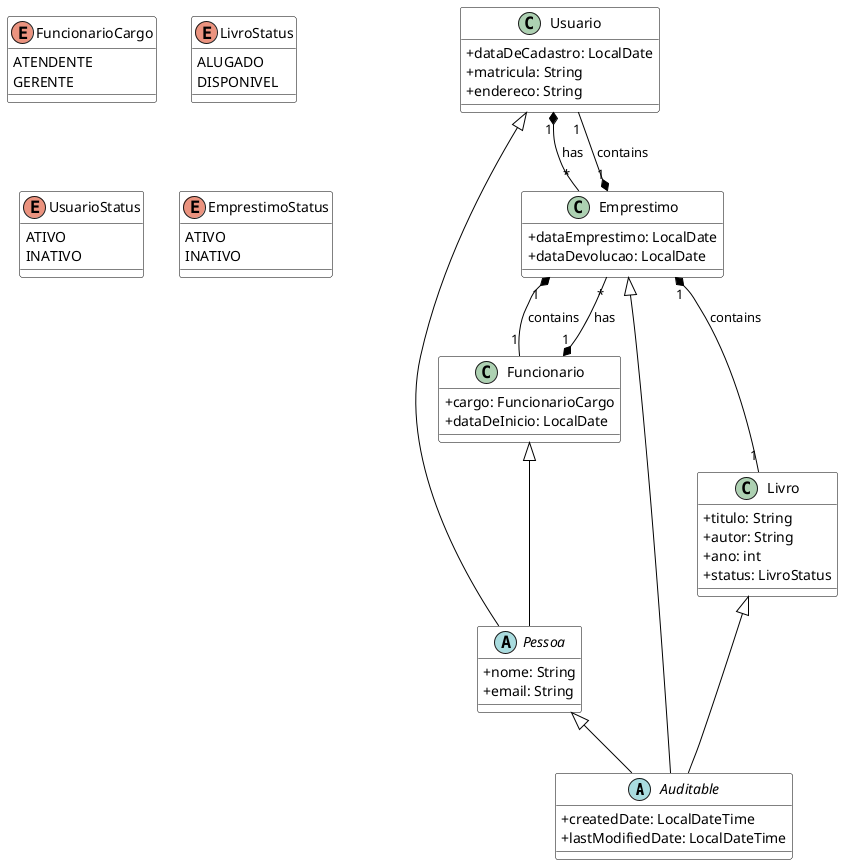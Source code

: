 @startuml
' Definição de estilo
skinparam classAttributeIconSize 0
skinparam class {
    BackgroundColor White
    ArrowColor Black
    BorderColor Black
}

' Classes abstratas
abstract class Auditable {
    +createdDate: LocalDateTime
    +lastModifiedDate: LocalDateTime
}

abstract class Pessoa {
    +nome: String
    +email: String
}
Pessoa <|-- Auditable

' Classes de entidade
class Usuario {
    +dataDeCadastro: LocalDate
    +matricula: String
    +endereco: String
}
Usuario <|-- Pessoa

class Funcionario {
    +cargo: FuncionarioCargo
    +dataDeInicio: LocalDate
}
Funcionario <|-- Pessoa

class Livro {
    +titulo: String
    +autor: String
    +ano: int
    +status: LivroStatus
}
Livro <|-- Auditable

class Emprestimo {
    +dataEmprestimo: LocalDate
    +dataDevolucao: LocalDate
}
Emprestimo <|-- Auditable
Emprestimo "1" *-- "1" Livro : contains
Emprestimo "1" *-- "1" Usuario : contains
Emprestimo "1" *-- "1" Funcionario : contains

' Enums
enum FuncionarioCargo {
    ATENDENTE
    GERENTE
}

enum LivroStatus {
    ALUGADO
    DISPONIVEL
}

enum UsuarioStatus {
    ATIVO
    INATIVO
}

enum EmprestimoStatus {
    ATIVO
    INATIVO
}

' Relações
Usuario "1" *-- "*" Emprestimo : has
Funcionario "1" *-- "*" Emprestimo : has
@enduml